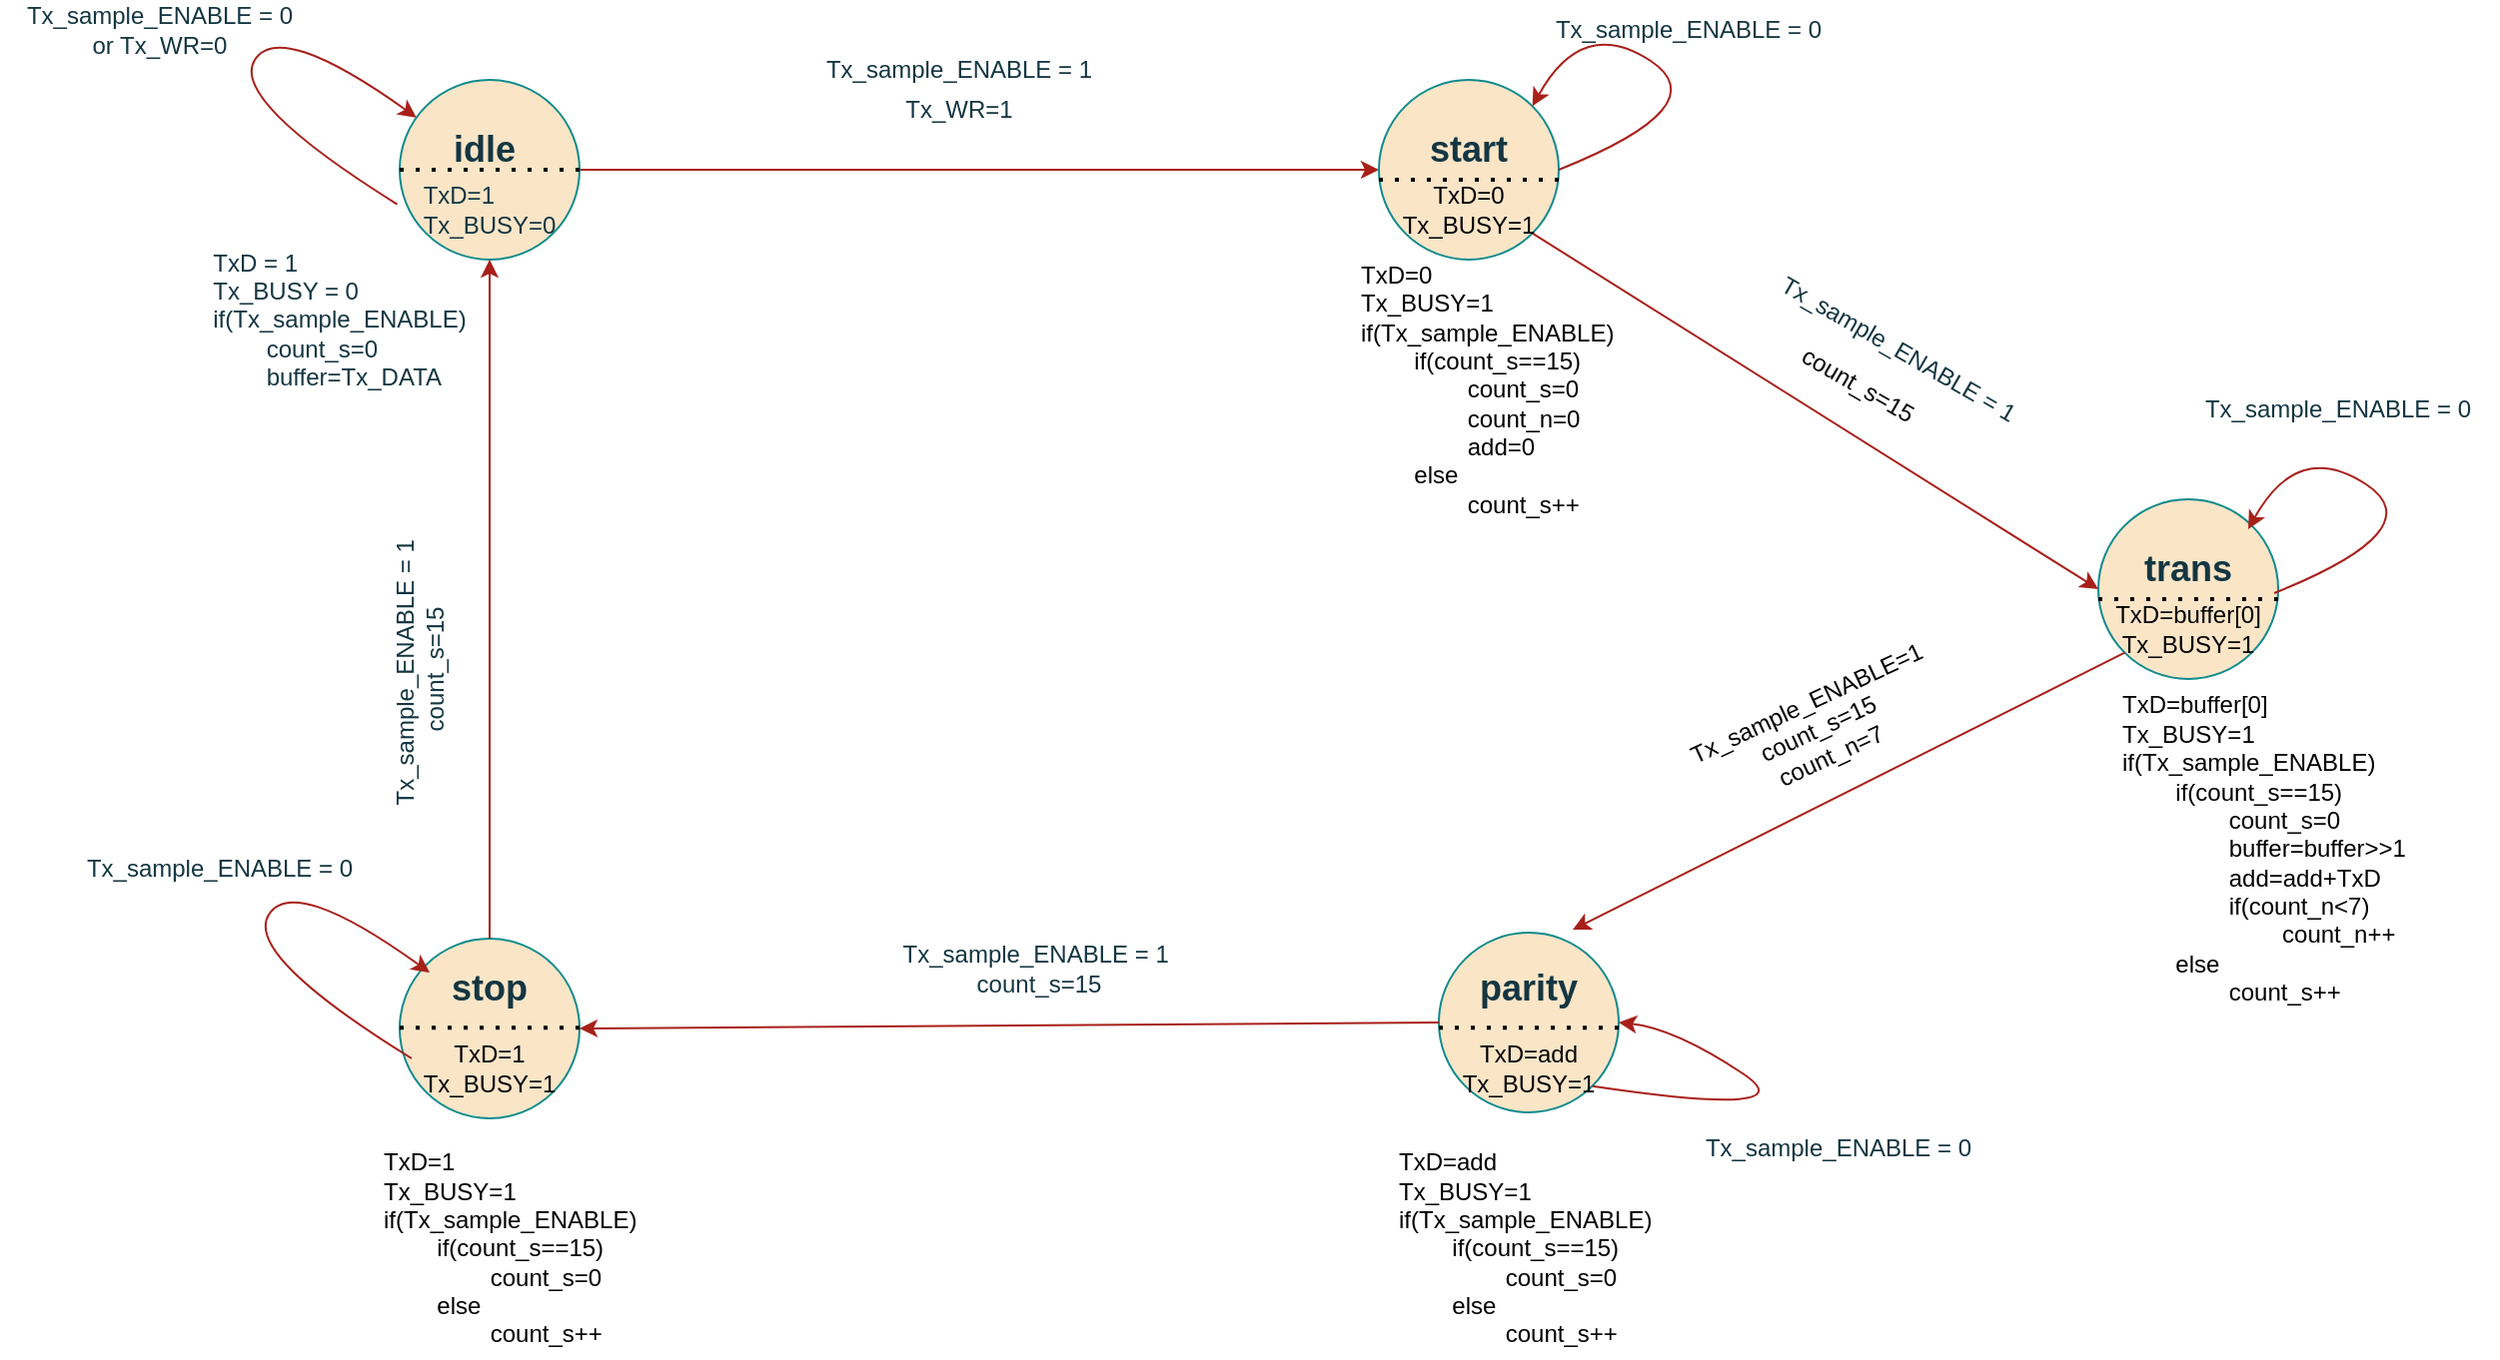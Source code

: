 <mxfile version="22.1.5" type="device" pages="2">
  <diagram name="Σελίδα-1" id="h-HmsnaqffgAVZPnupun">
    <mxGraphModel dx="2927" dy="1044" grid="1" gridSize="10" guides="1" tooltips="1" connect="1" arrows="1" fold="1" page="1" pageScale="1" pageWidth="827" pageHeight="1169" math="0" shadow="0">
      <root>
        <mxCell id="0" />
        <mxCell id="1" parent="0" />
        <mxCell id="lYYex7hbz8LUe2Wa_44F-12" style="edgeStyle=orthogonalEdgeStyle;rounded=0;orthogonalLoop=1;jettySize=auto;html=1;exitX=1;exitY=0.5;exitDx=0;exitDy=0;strokeColor=#A8201A;fontColor=#143642;fillColor=#FAE5C7;" parent="1" source="lYYex7hbz8LUe2Wa_44F-1" target="lYYex7hbz8LUe2Wa_44F-2" edge="1">
          <mxGeometry relative="1" as="geometry" />
        </mxCell>
        <mxCell id="lYYex7hbz8LUe2Wa_44F-1" value="" style="ellipse;whiteSpace=wrap;html=1;aspect=fixed;fontSize=18;fontStyle=1;labelBackgroundColor=none;fillColor=#FAE5C7;strokeColor=#0F8B8D;fontColor=#143642;" parent="1" vertex="1">
          <mxGeometry x="-200" y="90" width="90" height="90" as="geometry" />
        </mxCell>
        <mxCell id="lYYex7hbz8LUe2Wa_44F-2" value="" style="ellipse;whiteSpace=wrap;html=1;aspect=fixed;fontSize=18;fontStyle=1;labelBackgroundColor=none;fillColor=#FAE5C7;strokeColor=#0F8B8D;fontColor=#143642;" parent="1" vertex="1">
          <mxGeometry x="290" y="90" width="90" height="90" as="geometry" />
        </mxCell>
        <mxCell id="lYYex7hbz8LUe2Wa_44F-3" value="" style="ellipse;whiteSpace=wrap;html=1;aspect=fixed;fontSize=18;fontStyle=1;labelBackgroundColor=none;fillColor=#FAE5C7;strokeColor=#0F8B8D;fontColor=#143642;" parent="1" vertex="1">
          <mxGeometry x="320" y="517" width="90" height="90" as="geometry" />
        </mxCell>
        <mxCell id="lYYex7hbz8LUe2Wa_44F-4" value="" style="ellipse;whiteSpace=wrap;html=1;aspect=fixed;fontSize=18;fontStyle=1;labelBackgroundColor=none;fillColor=#FAE5C7;strokeColor=#0F8B8D;fontColor=#143642;" parent="1" vertex="1">
          <mxGeometry x="-200" y="520" width="90" height="90" as="geometry" />
        </mxCell>
        <mxCell id="lYYex7hbz8LUe2Wa_44F-5" value="" style="ellipse;whiteSpace=wrap;html=1;aspect=fixed;fontSize=18;fontStyle=1;labelBackgroundColor=none;fillColor=#FAE5C7;strokeColor=#0F8B8D;fontColor=#143642;" parent="1" vertex="1">
          <mxGeometry x="650" y="300" width="90" height="90" as="geometry" />
        </mxCell>
        <mxCell id="lYYex7hbz8LUe2Wa_44F-6" value="&lt;font style=&quot;font-size: 18px;&quot;&gt;&lt;span style=&quot;font-size: 18px;&quot;&gt;idle&lt;/span&gt;&lt;/font&gt;" style="text;html=1;strokeColor=none;fillColor=none;align=center;verticalAlign=middle;whiteSpace=wrap;rounded=0;fontSize=18;fontStyle=1;labelBackgroundColor=none;fontColor=#143642;" parent="1" vertex="1">
          <mxGeometry x="-185" y="110" width="55" height="30" as="geometry" />
        </mxCell>
        <mxCell id="lYYex7hbz8LUe2Wa_44F-8" value="start" style="text;html=1;strokeColor=none;fillColor=none;align=center;verticalAlign=middle;whiteSpace=wrap;rounded=0;fontSize=18;fontStyle=1;labelBackgroundColor=none;fontColor=#143642;" parent="1" vertex="1">
          <mxGeometry x="305" y="110" width="60" height="30" as="geometry" />
        </mxCell>
        <mxCell id="lYYex7hbz8LUe2Wa_44F-9" value="trans" style="text;html=1;strokeColor=none;fillColor=none;align=center;verticalAlign=middle;whiteSpace=wrap;rounded=0;fontSize=18;fontStyle=1;labelBackgroundColor=none;fontColor=#143642;" parent="1" vertex="1">
          <mxGeometry x="665" y="320" width="60" height="30" as="geometry" />
        </mxCell>
        <mxCell id="lYYex7hbz8LUe2Wa_44F-10" value="parity" style="text;html=1;strokeColor=none;fillColor=none;align=center;verticalAlign=middle;whiteSpace=wrap;rounded=0;fontSize=18;fontStyle=1;labelBackgroundColor=none;fontColor=#143642;" parent="1" vertex="1">
          <mxGeometry x="335" y="530" width="60" height="30" as="geometry" />
        </mxCell>
        <mxCell id="lYYex7hbz8LUe2Wa_44F-11" value="stop" style="text;html=1;strokeColor=none;fillColor=none;align=center;verticalAlign=middle;whiteSpace=wrap;rounded=0;fontSize=18;fontStyle=1;labelBackgroundColor=none;fontColor=#143642;" parent="1" vertex="1">
          <mxGeometry x="-185" y="530" width="60" height="30" as="geometry" />
        </mxCell>
        <mxCell id="lYYex7hbz8LUe2Wa_44F-13" value="&lt;div style=&quot;text-align: left;&quot;&gt;&lt;span style=&quot;background-color: initial;&quot;&gt;TxD = 1&lt;/span&gt;&lt;/div&gt;&lt;div style=&quot;text-align: left;&quot;&gt;&lt;span style=&quot;background-color: initial;&quot;&gt;Tx_BUSY = 0&lt;br&gt;if(Tx_sample_ENABLE)&lt;br&gt;&lt;span style=&quot;white-space: pre;&quot;&gt;&#x9;&lt;/span&gt;count_s=0&lt;br&gt;&lt;span style=&quot;white-space: pre;&quot;&gt;&#x9;&lt;/span&gt;buffer=Tx_DATA&lt;br&gt;&lt;/span&gt;&lt;/div&gt;" style="text;html=1;strokeColor=none;fillColor=none;align=center;verticalAlign=middle;whiteSpace=wrap;rounded=0;fontColor=#143642;" parent="1" vertex="1">
          <mxGeometry x="-300" y="130" width="140" height="160" as="geometry" />
        </mxCell>
        <mxCell id="lYYex7hbz8LUe2Wa_44F-16" value="" style="curved=1;endArrow=classic;html=1;rounded=0;strokeColor=#A8201A;fontColor=#143642;fillColor=#FAE5C7;exitX=-0.014;exitY=0.692;exitDx=0;exitDy=0;exitPerimeter=0;" parent="1" source="lYYex7hbz8LUe2Wa_44F-1" target="lYYex7hbz8LUe2Wa_44F-1" edge="1">
          <mxGeometry width="50" height="50" relative="1" as="geometry">
            <mxPoint x="-260" y="110" as="sourcePoint" />
            <mxPoint x="-210" y="60" as="targetPoint" />
            <Array as="points">
              <mxPoint x="-285" y="100" />
              <mxPoint x="-260" y="60" />
            </Array>
          </mxGeometry>
        </mxCell>
        <mxCell id="lYYex7hbz8LUe2Wa_44F-18" value="" style="curved=1;endArrow=classic;html=1;rounded=0;strokeColor=#A8201A;fontColor=#143642;fillColor=#FAE5C7;exitX=1;exitY=0.5;exitDx=0;exitDy=0;entryX=1;entryY=0;entryDx=0;entryDy=0;" parent="1" source="lYYex7hbz8LUe2Wa_44F-2" target="lYYex7hbz8LUe2Wa_44F-2" edge="1">
          <mxGeometry width="50" height="50" relative="1" as="geometry">
            <mxPoint x="451" y="150" as="sourcePoint" />
            <mxPoint x="460" y="107" as="targetPoint" />
            <Array as="points">
              <mxPoint x="460" y="103" />
              <mxPoint x="392" y="58" />
            </Array>
          </mxGeometry>
        </mxCell>
        <mxCell id="lYYex7hbz8LUe2Wa_44F-19" value="Tx_sample_ENABLE = 0&lt;br&gt;or Tx_WR=0" style="text;html=1;strokeColor=none;fillColor=none;align=center;verticalAlign=middle;whiteSpace=wrap;rounded=0;fontColor=#143642;" parent="1" vertex="1">
          <mxGeometry x="-400" y="50" width="160" height="30" as="geometry" />
        </mxCell>
        <mxCell id="lYYex7hbz8LUe2Wa_44F-20" value="Tx_sample_ENABLE = 1" style="text;html=1;strokeColor=none;fillColor=none;align=center;verticalAlign=middle;whiteSpace=wrap;rounded=0;fontColor=#143642;" parent="1" vertex="1">
          <mxGeometry x="10" y="70" width="140" height="30" as="geometry" />
        </mxCell>
        <mxCell id="lYYex7hbz8LUe2Wa_44F-21" value="Tx_sample_ENABLE = 0" style="text;html=1;strokeColor=none;fillColor=none;align=center;verticalAlign=middle;whiteSpace=wrap;rounded=0;fontColor=#143642;" parent="1" vertex="1">
          <mxGeometry x="365" y="50" width="160" height="30" as="geometry" />
        </mxCell>
        <mxCell id="lYYex7hbz8LUe2Wa_44F-22" value="" style="curved=1;endArrow=classic;html=1;rounded=0;strokeColor=#A8201A;fontColor=#143642;fillColor=#FAE5C7;exitX=-0.014;exitY=0.692;exitDx=0;exitDy=0;exitPerimeter=0;" parent="1" edge="1">
          <mxGeometry width="50" height="50" relative="1" as="geometry">
            <mxPoint x="-194" y="580" as="sourcePoint" />
            <mxPoint x="-185" y="537" as="targetPoint" />
            <Array as="points">
              <mxPoint x="-278" y="528" />
              <mxPoint x="-253" y="488" />
            </Array>
          </mxGeometry>
        </mxCell>
        <mxCell id="lYYex7hbz8LUe2Wa_44F-23" value="" style="endArrow=classic;html=1;rounded=0;strokeColor=#A8201A;fontColor=#143642;fillColor=#FAE5C7;entryX=0;entryY=0.5;entryDx=0;entryDy=0;exitX=1;exitY=1;exitDx=0;exitDy=0;" parent="1" source="lYYex7hbz8LUe2Wa_44F-2" target="lYYex7hbz8LUe2Wa_44F-5" edge="1">
          <mxGeometry width="50" height="50" relative="1" as="geometry">
            <mxPoint x="370" y="160" as="sourcePoint" />
            <mxPoint x="420" y="110" as="targetPoint" />
          </mxGeometry>
        </mxCell>
        <mxCell id="lYYex7hbz8LUe2Wa_44F-24" value="" style="endArrow=classic;html=1;rounded=0;strokeColor=#A8201A;fontColor=#143642;fillColor=#FAE5C7;entryX=1;entryY=0.5;entryDx=0;entryDy=0;exitX=0;exitY=0.5;exitDx=0;exitDy=0;" parent="1" source="lYYex7hbz8LUe2Wa_44F-3" target="lYYex7hbz8LUe2Wa_44F-4" edge="1">
          <mxGeometry width="50" height="50" relative="1" as="geometry">
            <mxPoint x="410" y="480" as="sourcePoint" />
            <mxPoint x="460" y="430" as="targetPoint" />
          </mxGeometry>
        </mxCell>
        <mxCell id="lYYex7hbz8LUe2Wa_44F-25" value="" style="endArrow=classic;html=1;rounded=0;strokeColor=#A8201A;fontColor=#143642;fillColor=#FAE5C7;entryX=0.5;entryY=1;entryDx=0;entryDy=0;exitX=0.5;exitY=0;exitDx=0;exitDy=0;" parent="1" source="lYYex7hbz8LUe2Wa_44F-4" target="lYYex7hbz8LUe2Wa_44F-1" edge="1">
          <mxGeometry width="50" height="50" relative="1" as="geometry">
            <mxPoint x="10" y="440" as="sourcePoint" />
            <mxPoint x="60" y="390" as="targetPoint" />
          </mxGeometry>
        </mxCell>
        <mxCell id="lYYex7hbz8LUe2Wa_44F-26" value="" style="endArrow=classic;html=1;rounded=0;strokeColor=#A8201A;fontColor=#143642;fillColor=#FAE5C7;exitX=0;exitY=1;exitDx=0;exitDy=0;entryX=0.744;entryY=-0.016;entryDx=0;entryDy=0;entryPerimeter=0;" parent="1" source="lYYex7hbz8LUe2Wa_44F-5" target="lYYex7hbz8LUe2Wa_44F-3" edge="1">
          <mxGeometry width="50" height="50" relative="1" as="geometry">
            <mxPoint x="140" y="330" as="sourcePoint" />
            <mxPoint x="190" y="280" as="targetPoint" />
          </mxGeometry>
        </mxCell>
        <mxCell id="lYYex7hbz8LUe2Wa_44F-27" value="" style="curved=1;endArrow=classic;html=1;rounded=0;strokeColor=#A8201A;fontColor=#143642;fillColor=#FAE5C7;exitX=1;exitY=0.5;exitDx=0;exitDy=0;entryX=1;entryY=0;entryDx=0;entryDy=0;" parent="1" edge="1">
          <mxGeometry width="50" height="50" relative="1" as="geometry">
            <mxPoint x="738" y="347" as="sourcePoint" />
            <mxPoint x="725" y="315" as="targetPoint" />
            <Array as="points">
              <mxPoint x="818" y="315" />
              <mxPoint x="750" y="270" />
            </Array>
          </mxGeometry>
        </mxCell>
        <mxCell id="lYYex7hbz8LUe2Wa_44F-29" value="" style="curved=1;endArrow=classic;html=1;rounded=0;strokeColor=#A8201A;fontColor=#143642;fillColor=#FAE5C7;entryX=1;entryY=0.5;entryDx=0;entryDy=0;exitX=1;exitY=1;exitDx=0;exitDy=0;" parent="1" source="lYYex7hbz8LUe2Wa_44F-3" target="lYYex7hbz8LUe2Wa_44F-3" edge="1">
          <mxGeometry width="50" height="50" relative="1" as="geometry">
            <mxPoint x="381" y="607" as="sourcePoint" />
            <mxPoint x="413" y="610" as="targetPoint" />
            <Array as="points">
              <mxPoint x="506" y="610" />
              <mxPoint x="438" y="565" />
            </Array>
          </mxGeometry>
        </mxCell>
        <mxCell id="6h3ERmNyXWel-O007czH-3" value="TxD=0&lt;br&gt;Tx_BUSY=1&lt;br&gt;if(Tx_sample_ENABLE)&lt;br&gt;&lt;span style=&quot;white-space: pre;&quot;&gt;&#x9;&lt;/span&gt;if(count_s==15)&lt;br&gt;&lt;span style=&quot;white-space: pre;&quot;&gt;&#x9;&lt;span style=&quot;white-space: pre;&quot;&gt;&#x9;&lt;/span&gt;&lt;/span&gt;count_s=0&lt;br&gt;&lt;span style=&quot;white-space: pre;&quot;&gt;&#x9;&lt;span style=&quot;white-space: pre;&quot;&gt;&#x9;&lt;/span&gt;&lt;/span&gt;count_n=0&lt;br&gt;&lt;span style=&quot;white-space: pre;&quot;&gt;&#x9;&lt;span style=&quot;white-space: pre;&quot;&gt;&#x9;&lt;/span&gt;&lt;/span&gt;add=0&lt;br&gt;&lt;span style=&quot;white-space: pre;&quot;&gt;&#x9;&lt;/span&gt;else&lt;br&gt;&lt;span style=&quot;white-space: pre;&quot;&gt;&#x9;&lt;span style=&quot;white-space: pre;&quot;&gt;&#x9;&lt;/span&gt;&lt;/span&gt;count_s++" style="text;html=1;strokeColor=none;fillColor=none;align=left;verticalAlign=middle;whiteSpace=wrap;rounded=0;" parent="1" vertex="1">
          <mxGeometry x="279" y="190" width="135" height="110" as="geometry" />
        </mxCell>
        <mxCell id="6h3ERmNyXWel-O007czH-4" value="Tx_sample_ENABLE = 0" style="text;html=1;strokeColor=none;fillColor=none;align=center;verticalAlign=middle;whiteSpace=wrap;rounded=0;fontColor=#143642;" parent="1" vertex="1">
          <mxGeometry x="690" y="240" width="160" height="30" as="geometry" />
        </mxCell>
        <mxCell id="6h3ERmNyXWel-O007czH-5" value="TxD=buffer[0]&lt;br&gt;Tx_BUSY=1&lt;br&gt;if(Tx_sample_ENABLE)&lt;br&gt;&lt;span style=&quot;white-space: pre;&quot;&gt;&#x9;&lt;/span&gt;if(count_s==15)&lt;br&gt;&lt;span style=&quot;white-space: pre;&quot;&gt;&#x9;&lt;span style=&quot;white-space: pre;&quot;&gt;&#x9;&lt;/span&gt;&lt;/span&gt;count_s=0&lt;br&gt;&lt;span style=&quot;white-space: pre;&quot;&gt;&#x9;&lt;span style=&quot;white-space: pre;&quot;&gt;&#x9;&lt;/span&gt;&lt;/span&gt;buffer=buffer&amp;gt;&amp;gt;1&lt;br&gt;&lt;span style=&quot;white-space: pre;&quot;&gt;&#x9;&lt;span style=&quot;white-space: pre;&quot;&gt;&#x9;&lt;/span&gt;&lt;/span&gt;add=add+TxD&lt;br&gt;&lt;span style=&quot;white-space: pre;&quot;&gt;&#x9;&lt;span style=&quot;white-space: pre;&quot;&gt;&#x9;&lt;/span&gt;&lt;/span&gt;if(count_n&amp;lt;7)&lt;br&gt;&lt;span style=&quot;white-space: pre;&quot;&gt;&#x9;&lt;span style=&quot;white-space: pre;&quot;&gt;&#x9;&lt;/span&gt;&lt;/span&gt;&lt;span style=&quot;white-space: pre;&quot;&gt;&#x9;&lt;/span&gt;count_n++&lt;br&gt;&lt;span style=&quot;white-space: pre;&quot;&gt;&#x9;&lt;/span&gt;else&lt;br&gt;&lt;span style=&quot;white-space: pre;&quot;&gt;&lt;span style=&quot;white-space: pre;&quot;&gt;&#x9;&lt;/span&gt;&#x9;&lt;/span&gt;count_s++" style="text;html=1;strokeColor=none;fillColor=none;align=left;verticalAlign=middle;whiteSpace=wrap;rounded=0;" parent="1" vertex="1">
          <mxGeometry x="660" y="420" width="135" height="110" as="geometry" />
        </mxCell>
        <mxCell id="6h3ERmNyXWel-O007czH-6" value="count_s=15" style="text;html=1;strokeColor=none;fillColor=none;align=center;verticalAlign=middle;whiteSpace=wrap;rounded=0;rotation=30;" parent="1" vertex="1">
          <mxGeometry x="490" y="230" width="80" height="25" as="geometry" />
        </mxCell>
        <mxCell id="6h3ERmNyXWel-O007czH-7" value="Tx_sample_ENABLE=1&lt;br&gt;count_s=15&lt;br&gt;count_n=7" style="text;html=1;strokeColor=none;fillColor=none;align=center;verticalAlign=middle;whiteSpace=wrap;rounded=0;rotation=-25;" parent="1" vertex="1">
          <mxGeometry x="470" y="390" width="80" height="50" as="geometry" />
        </mxCell>
        <mxCell id="6h3ERmNyXWel-O007czH-8" value="Tx_sample_ENABLE = 0" style="text;html=1;strokeColor=none;fillColor=none;align=center;verticalAlign=middle;whiteSpace=wrap;rounded=0;fontColor=#143642;" parent="1" vertex="1">
          <mxGeometry x="440" y="610" width="160" height="30" as="geometry" />
        </mxCell>
        <mxCell id="6h3ERmNyXWel-O007czH-9" value="TxD=add&lt;br&gt;Tx_BUSY=1&lt;br&gt;if(Tx_sample_ENABLE)&lt;br&gt;&lt;span style=&quot;white-space: pre;&quot;&gt;&#x9;&lt;/span&gt;if(count_s==15)&lt;br&gt;&lt;span style=&quot;white-space: pre;&quot;&gt;&#x9;&lt;span style=&quot;white-space: pre;&quot;&gt;&#x9;&lt;/span&gt;&lt;/span&gt;count_s=0&lt;br&gt;&lt;span style=&quot;white-space: pre;&quot;&gt;&#x9;&lt;/span&gt;else&lt;br&gt;&lt;span style=&quot;white-space: pre;&quot;&gt;&lt;span style=&quot;white-space: pre;&quot;&gt;&#x9;&lt;/span&gt;&#x9;&lt;/span&gt;count_s++" style="text;html=1;strokeColor=none;fillColor=none;align=left;verticalAlign=middle;whiteSpace=wrap;rounded=0;" parent="1" vertex="1">
          <mxGeometry x="297.5" y="620" width="135" height="110" as="geometry" />
        </mxCell>
        <mxCell id="6h3ERmNyXWel-O007czH-11" value="Tx_sample_ENABLE = 1&amp;nbsp; count_s=15" style="text;html=1;strokeColor=none;fillColor=none;align=center;verticalAlign=middle;whiteSpace=wrap;rounded=0;fontColor=#143642;" parent="1" vertex="1">
          <mxGeometry x="50" y="520" width="140" height="30" as="geometry" />
        </mxCell>
        <mxCell id="6h3ERmNyXWel-O007czH-12" value="Tx_sample_ENABLE = 1" style="text;html=1;strokeColor=none;fillColor=none;align=center;verticalAlign=middle;whiteSpace=wrap;rounded=0;fontColor=#143642;rotation=30;" parent="1" vertex="1">
          <mxGeometry x="480" y="210" width="140" height="30" as="geometry" />
        </mxCell>
        <mxCell id="6h3ERmNyXWel-O007czH-15" value="TxD=1&lt;br&gt;Tx_BUSY=1&lt;br&gt;if(Tx_sample_ENABLE)&lt;br&gt;&lt;span style=&quot;white-space: pre;&quot;&gt;&#x9;&lt;/span&gt;if(count_s==15)&lt;br&gt;&lt;span style=&quot;white-space: pre;&quot;&gt;&#x9;&lt;span style=&quot;white-space: pre;&quot;&gt;&#x9;&lt;/span&gt;&lt;/span&gt;count_s=0&lt;br&gt;&lt;span style=&quot;white-space: pre;&quot;&gt;&#x9;&lt;/span&gt;else&lt;br&gt;&lt;span style=&quot;white-space: pre;&quot;&gt;&lt;span style=&quot;white-space: pre;&quot;&gt;&#x9;&lt;/span&gt;&#x9;&lt;/span&gt;count_s++" style="text;html=1;strokeColor=none;fillColor=none;align=left;verticalAlign=middle;whiteSpace=wrap;rounded=0;" parent="1" vertex="1">
          <mxGeometry x="-210" y="620" width="135" height="110" as="geometry" />
        </mxCell>
        <mxCell id="6h3ERmNyXWel-O007czH-16" value="Tx_sample_ENABLE = 1&amp;nbsp; count_s=15" style="text;html=1;strokeColor=none;fillColor=none;align=center;verticalAlign=middle;whiteSpace=wrap;rounded=0;fontColor=#143642;rotation=-90;" parent="1" vertex="1">
          <mxGeometry x="-260" y="370" width="140" height="30" as="geometry" />
        </mxCell>
        <mxCell id="6h3ERmNyXWel-O007czH-17" value="Tx_sample_ENABLE = 0" style="text;html=1;strokeColor=none;fillColor=none;align=center;verticalAlign=middle;whiteSpace=wrap;rounded=0;fontColor=#143642;" parent="1" vertex="1">
          <mxGeometry x="-370" y="470" width="160" height="30" as="geometry" />
        </mxCell>
        <mxCell id="14mdLVnxAv6niOtx6XXr-1" value="Tx_WR=1" style="text;html=1;strokeColor=none;fillColor=none;align=center;verticalAlign=middle;whiteSpace=wrap;rounded=0;fontColor=#143642;" parent="1" vertex="1">
          <mxGeometry x="10" y="90" width="140" height="30" as="geometry" />
        </mxCell>
        <mxCell id="14mdLVnxAv6niOtx6XXr-2" value="&lt;div style=&quot;border-color: var(--border-color); color: rgb(20, 54, 66); text-align: left;&quot;&gt;TxD=1&lt;/div&gt;&lt;div style=&quot;border-color: var(--border-color); color: rgb(20, 54, 66); text-align: left;&quot;&gt;&lt;span style=&quot;border-color: var(--border-color); background-color: initial;&quot;&gt;Tx_BUSY=0&lt;/span&gt;&lt;/div&gt;" style="text;html=1;strokeColor=none;fillColor=none;align=center;verticalAlign=middle;whiteSpace=wrap;rounded=0;" parent="1" vertex="1">
          <mxGeometry x="-193.75" y="140" width="77.5" height="30" as="geometry" />
        </mxCell>
        <mxCell id="14mdLVnxAv6niOtx6XXr-3" value="" style="endArrow=none;dashed=1;html=1;dashPattern=1 3;strokeWidth=2;rounded=0;exitX=1;exitY=0.5;exitDx=0;exitDy=0;" parent="1" source="lYYex7hbz8LUe2Wa_44F-1" edge="1">
          <mxGeometry width="50" height="50" relative="1" as="geometry">
            <mxPoint x="-350" y="180" as="sourcePoint" />
            <mxPoint x="-200" y="135" as="targetPoint" />
          </mxGeometry>
        </mxCell>
        <mxCell id="14mdLVnxAv6niOtx6XXr-4" value="" style="endArrow=none;dashed=1;html=1;dashPattern=1 3;strokeWidth=2;rounded=0;exitX=1;exitY=0.5;exitDx=0;exitDy=0;" parent="1" edge="1">
          <mxGeometry width="50" height="50" relative="1" as="geometry">
            <mxPoint x="380" y="140" as="sourcePoint" />
            <mxPoint x="290" y="140" as="targetPoint" />
          </mxGeometry>
        </mxCell>
        <mxCell id="14mdLVnxAv6niOtx6XXr-5" value="TxD=0&lt;br style=&quot;border-color: var(--border-color); text-align: left;&quot;&gt;&lt;span style=&quot;text-align: left;&quot;&gt;Tx_BUSY=1&lt;/span&gt;" style="text;html=1;strokeColor=none;fillColor=none;align=center;verticalAlign=middle;whiteSpace=wrap;rounded=0;" parent="1" vertex="1">
          <mxGeometry x="305" y="140" width="60" height="30" as="geometry" />
        </mxCell>
        <mxCell id="14mdLVnxAv6niOtx6XXr-6" value="" style="endArrow=none;dashed=1;html=1;dashPattern=1 3;strokeWidth=2;rounded=0;exitX=1;exitY=0.5;exitDx=0;exitDy=0;" parent="1" edge="1">
          <mxGeometry width="50" height="50" relative="1" as="geometry">
            <mxPoint x="740" y="350" as="sourcePoint" />
            <mxPoint x="650" y="350" as="targetPoint" />
          </mxGeometry>
        </mxCell>
        <mxCell id="14mdLVnxAv6niOtx6XXr-7" value="TxD=buffer[0]&lt;br style=&quot;border-color: var(--border-color); text-align: left;&quot;&gt;&lt;span style=&quot;text-align: left;&quot;&gt;Tx_BUSY=1&lt;/span&gt;" style="text;html=1;strokeColor=none;fillColor=none;align=center;verticalAlign=middle;whiteSpace=wrap;rounded=0;" parent="1" vertex="1">
          <mxGeometry x="665" y="350" width="60" height="30" as="geometry" />
        </mxCell>
        <mxCell id="14mdLVnxAv6niOtx6XXr-8" value="" style="endArrow=none;dashed=1;html=1;dashPattern=1 3;strokeWidth=2;rounded=0;exitX=1;exitY=0.5;exitDx=0;exitDy=0;" parent="1" edge="1">
          <mxGeometry width="50" height="50" relative="1" as="geometry">
            <mxPoint x="410" y="564.68" as="sourcePoint" />
            <mxPoint x="320" y="564.68" as="targetPoint" />
          </mxGeometry>
        </mxCell>
        <mxCell id="14mdLVnxAv6niOtx6XXr-10" value="TxD=add&lt;br style=&quot;border-color: var(--border-color); text-align: left;&quot;&gt;&lt;span style=&quot;text-align: left;&quot;&gt;Tx_BUSY=1&lt;/span&gt;" style="text;html=1;strokeColor=none;fillColor=none;align=center;verticalAlign=middle;whiteSpace=wrap;rounded=0;" parent="1" vertex="1">
          <mxGeometry x="335" y="570" width="60" height="30" as="geometry" />
        </mxCell>
        <mxCell id="14mdLVnxAv6niOtx6XXr-11" value="" style="endArrow=none;dashed=1;html=1;dashPattern=1 3;strokeWidth=2;rounded=0;exitX=1;exitY=0.5;exitDx=0;exitDy=0;" parent="1" edge="1">
          <mxGeometry width="50" height="50" relative="1" as="geometry">
            <mxPoint x="-110" y="564.68" as="sourcePoint" />
            <mxPoint x="-200" y="564.68" as="targetPoint" />
          </mxGeometry>
        </mxCell>
        <mxCell id="14mdLVnxAv6niOtx6XXr-12" value="TxD=1&lt;br&gt;&lt;span style=&quot;text-align: left;&quot;&gt;Tx_BUSY=1&lt;/span&gt;" style="text;html=1;strokeColor=none;fillColor=none;align=center;verticalAlign=middle;whiteSpace=wrap;rounded=0;" parent="1" vertex="1">
          <mxGeometry x="-185" y="570" width="60" height="30" as="geometry" />
        </mxCell>
      </root>
    </mxGraphModel>
  </diagram>
  <diagram id="tqyZN4op28arn6JtjVcO" name="Σελίδα-2">
    <mxGraphModel dx="1295" dy="2037" grid="1" gridSize="10" guides="1" tooltips="1" connect="1" arrows="1" fold="1" page="1" pageScale="1" pageWidth="827" pageHeight="1169" math="0" shadow="0">
      <root>
        <mxCell id="0" />
        <mxCell id="1" parent="0" />
        <mxCell id="Sn9zuWTd7a2QQ4WWs4TZ-1" style="edgeStyle=orthogonalEdgeStyle;rounded=0;orthogonalLoop=1;jettySize=auto;html=1;exitX=1;exitY=0.5;exitDx=0;exitDy=0;strokeColor=#A8201A;fontColor=#143642;fillColor=#FAE5C7;" parent="1" source="Sn9zuWTd7a2QQ4WWs4TZ-2" target="Sn9zuWTd7a2QQ4WWs4TZ-3" edge="1">
          <mxGeometry relative="1" as="geometry" />
        </mxCell>
        <mxCell id="Sn9zuWTd7a2QQ4WWs4TZ-2" value="" style="ellipse;whiteSpace=wrap;html=1;aspect=fixed;fontSize=18;fontStyle=1;labelBackgroundColor=none;fillColor=#FAE5C7;strokeColor=#0F8B8D;fontColor=#143642;" parent="1" vertex="1">
          <mxGeometry x="-200" y="90" width="90" height="90" as="geometry" />
        </mxCell>
        <mxCell id="Sn9zuWTd7a2QQ4WWs4TZ-3" value="" style="ellipse;whiteSpace=wrap;html=1;aspect=fixed;fontSize=18;fontStyle=1;labelBackgroundColor=none;fillColor=#FAE5C7;strokeColor=#0F8B8D;fontColor=#143642;" parent="1" vertex="1">
          <mxGeometry x="290" y="90" width="90" height="90" as="geometry" />
        </mxCell>
        <mxCell id="Sn9zuWTd7a2QQ4WWs4TZ-4" value="" style="ellipse;whiteSpace=wrap;html=1;aspect=fixed;fontSize=18;fontStyle=1;labelBackgroundColor=none;fillColor=#FAE5C7;strokeColor=#0F8B8D;fontColor=#143642;" parent="1" vertex="1">
          <mxGeometry x="320" y="517" width="90" height="90" as="geometry" />
        </mxCell>
        <mxCell id="Sn9zuWTd7a2QQ4WWs4TZ-5" value="" style="ellipse;whiteSpace=wrap;html=1;aspect=fixed;fontSize=18;fontStyle=1;labelBackgroundColor=none;fillColor=#FAE5C7;strokeColor=#0F8B8D;fontColor=#143642;" parent="1" vertex="1">
          <mxGeometry x="-200" y="520" width="90" height="90" as="geometry" />
        </mxCell>
        <mxCell id="Sn9zuWTd7a2QQ4WWs4TZ-6" value="" style="ellipse;whiteSpace=wrap;html=1;aspect=fixed;fontSize=18;fontStyle=1;labelBackgroundColor=none;fillColor=#FAE5C7;strokeColor=#0F8B8D;fontColor=#143642;" parent="1" vertex="1">
          <mxGeometry x="650" y="300" width="90" height="90" as="geometry" />
        </mxCell>
        <mxCell id="Sn9zuWTd7a2QQ4WWs4TZ-7" value="&lt;font style=&quot;font-size: 18px;&quot;&gt;&lt;span style=&quot;font-size: 18px;&quot;&gt;idle&lt;/span&gt;&lt;/font&gt;" style="text;html=1;strokeColor=none;fillColor=none;align=center;verticalAlign=middle;whiteSpace=wrap;rounded=0;fontSize=18;fontStyle=1;labelBackgroundColor=none;fontColor=#143642;" parent="1" vertex="1">
          <mxGeometry x="-185" y="120" width="60" height="30" as="geometry" />
        </mxCell>
        <mxCell id="Sn9zuWTd7a2QQ4WWs4TZ-8" value="start" style="text;html=1;strokeColor=none;fillColor=none;align=center;verticalAlign=middle;whiteSpace=wrap;rounded=0;fontSize=18;fontStyle=1;labelBackgroundColor=none;fontColor=#143642;" parent="1" vertex="1">
          <mxGeometry x="305" y="120" width="60" height="30" as="geometry" />
        </mxCell>
        <mxCell id="Sn9zuWTd7a2QQ4WWs4TZ-9" value="trans" style="text;html=1;strokeColor=none;fillColor=none;align=center;verticalAlign=middle;whiteSpace=wrap;rounded=0;fontSize=18;fontStyle=1;labelBackgroundColor=none;fontColor=#143642;" parent="1" vertex="1">
          <mxGeometry x="665" y="330" width="60" height="30" as="geometry" />
        </mxCell>
        <mxCell id="Sn9zuWTd7a2QQ4WWs4TZ-10" value="parity" style="text;html=1;strokeColor=none;fillColor=none;align=center;verticalAlign=middle;whiteSpace=wrap;rounded=0;fontSize=18;fontStyle=1;labelBackgroundColor=none;fontColor=#143642;" parent="1" vertex="1">
          <mxGeometry x="335" y="547" width="60" height="30" as="geometry" />
        </mxCell>
        <mxCell id="Sn9zuWTd7a2QQ4WWs4TZ-11" value="stop" style="text;html=1;strokeColor=none;fillColor=none;align=center;verticalAlign=middle;whiteSpace=wrap;rounded=0;fontSize=18;fontStyle=1;labelBackgroundColor=none;fontColor=#143642;" parent="1" vertex="1">
          <mxGeometry x="-185" y="550" width="60" height="30" as="geometry" />
        </mxCell>
        <mxCell id="Sn9zuWTd7a2QQ4WWs4TZ-12" value="if(~RxD)&lt;br&gt;&lt;span style=&quot;white-space: pre;&quot;&gt;&#x9;&lt;/span&gt;count_s=0" style="text;html=1;strokeColor=none;fillColor=none;align=center;verticalAlign=middle;whiteSpace=wrap;rounded=0;fontColor=#143642;" parent="1" vertex="1">
          <mxGeometry x="-300" y="100" width="140" height="160" as="geometry" />
        </mxCell>
        <mxCell id="Sn9zuWTd7a2QQ4WWs4TZ-13" value="" style="curved=1;endArrow=classic;html=1;rounded=0;strokeColor=#A8201A;fontColor=#143642;fillColor=#FAE5C7;exitX=-0.014;exitY=0.692;exitDx=0;exitDy=0;exitPerimeter=0;" parent="1" source="Sn9zuWTd7a2QQ4WWs4TZ-2" target="Sn9zuWTd7a2QQ4WWs4TZ-2" edge="1">
          <mxGeometry width="50" height="50" relative="1" as="geometry">
            <mxPoint x="-260" y="110" as="sourcePoint" />
            <mxPoint x="-210" y="60" as="targetPoint" />
            <Array as="points">
              <mxPoint x="-285" y="100" />
              <mxPoint x="-260" y="60" />
            </Array>
          </mxGeometry>
        </mxCell>
        <mxCell id="Sn9zuWTd7a2QQ4WWs4TZ-14" value="" style="curved=1;endArrow=classic;html=1;rounded=0;strokeColor=#A8201A;fontColor=#143642;fillColor=#FAE5C7;exitX=1;exitY=0.5;exitDx=0;exitDy=0;entryX=1;entryY=0;entryDx=0;entryDy=0;" parent="1" source="Sn9zuWTd7a2QQ4WWs4TZ-3" target="Sn9zuWTd7a2QQ4WWs4TZ-3" edge="1">
          <mxGeometry width="50" height="50" relative="1" as="geometry">
            <mxPoint x="451" y="150" as="sourcePoint" />
            <mxPoint x="460" y="107" as="targetPoint" />
            <Array as="points">
              <mxPoint x="460" y="103" />
              <mxPoint x="392" y="58" />
            </Array>
          </mxGeometry>
        </mxCell>
        <mxCell id="Sn9zuWTd7a2QQ4WWs4TZ-15" value="RxD=1/Rx_PERROR=0,Rx_FERROR=0" style="text;html=1;strokeColor=none;fillColor=none;align=center;verticalAlign=middle;whiteSpace=wrap;rounded=0;fontColor=#143642;" parent="1" vertex="1">
          <mxGeometry x="-360" y="50" width="220" height="30" as="geometry" />
        </mxCell>
        <mxCell id="Sn9zuWTd7a2QQ4WWs4TZ-16" value="RxD=0/Rx_PERROR=0,Rx_FERROR=0" style="text;html=1;strokeColor=none;fillColor=none;align=center;verticalAlign=middle;whiteSpace=wrap;rounded=0;fontColor=#143642;" parent="1" vertex="1">
          <mxGeometry x="10" y="100" width="140" height="30" as="geometry" />
        </mxCell>
        <mxCell id="Sn9zuWTd7a2QQ4WWs4TZ-17" value="Rx_sample_ENABLE = 0/Rx_PERROR=0,Rx_FERROR=0" style="text;html=1;strokeColor=none;fillColor=none;align=center;verticalAlign=middle;whiteSpace=wrap;rounded=0;fontColor=#143642;" parent="1" vertex="1">
          <mxGeometry x="130" y="40" width="365" height="30" as="geometry" />
        </mxCell>
        <mxCell id="Sn9zuWTd7a2QQ4WWs4TZ-18" value="" style="curved=1;endArrow=classic;html=1;rounded=0;strokeColor=#A8201A;fontColor=#143642;fillColor=#FAE5C7;exitX=-0.014;exitY=0.692;exitDx=0;exitDy=0;exitPerimeter=0;" parent="1" edge="1">
          <mxGeometry width="50" height="50" relative="1" as="geometry">
            <mxPoint x="-194" y="580" as="sourcePoint" />
            <mxPoint x="-185" y="537" as="targetPoint" />
            <Array as="points">
              <mxPoint x="-278" y="528" />
              <mxPoint x="-253" y="488" />
            </Array>
          </mxGeometry>
        </mxCell>
        <mxCell id="Sn9zuWTd7a2QQ4WWs4TZ-19" value="" style="endArrow=classic;html=1;rounded=0;strokeColor=#A8201A;fontColor=#143642;fillColor=#FAE5C7;entryX=0;entryY=0.5;entryDx=0;entryDy=0;exitX=1;exitY=1;exitDx=0;exitDy=0;" parent="1" source="Sn9zuWTd7a2QQ4WWs4TZ-3" target="Sn9zuWTd7a2QQ4WWs4TZ-6" edge="1">
          <mxGeometry width="50" height="50" relative="1" as="geometry">
            <mxPoint x="370" y="160" as="sourcePoint" />
            <mxPoint x="420" y="110" as="targetPoint" />
          </mxGeometry>
        </mxCell>
        <mxCell id="Sn9zuWTd7a2QQ4WWs4TZ-20" value="" style="endArrow=classic;html=1;rounded=0;strokeColor=#A8201A;fontColor=#143642;fillColor=#FAE5C7;entryX=1;entryY=0.5;entryDx=0;entryDy=0;exitX=0;exitY=0.5;exitDx=0;exitDy=0;" parent="1" source="Sn9zuWTd7a2QQ4WWs4TZ-4" target="Sn9zuWTd7a2QQ4WWs4TZ-5" edge="1">
          <mxGeometry width="50" height="50" relative="1" as="geometry">
            <mxPoint x="410" y="480" as="sourcePoint" />
            <mxPoint x="460" y="430" as="targetPoint" />
          </mxGeometry>
        </mxCell>
        <mxCell id="Sn9zuWTd7a2QQ4WWs4TZ-21" value="" style="endArrow=classic;html=1;rounded=0;strokeColor=#A8201A;fontColor=#143642;fillColor=#FAE5C7;entryX=0.5;entryY=1;entryDx=0;entryDy=0;exitX=0.5;exitY=0;exitDx=0;exitDy=0;" parent="1" source="Sn9zuWTd7a2QQ4WWs4TZ-5" target="Sn9zuWTd7a2QQ4WWs4TZ-2" edge="1">
          <mxGeometry width="50" height="50" relative="1" as="geometry">
            <mxPoint x="10" y="440" as="sourcePoint" />
            <mxPoint x="60" y="390" as="targetPoint" />
          </mxGeometry>
        </mxCell>
        <mxCell id="Sn9zuWTd7a2QQ4WWs4TZ-22" value="" style="endArrow=classic;html=1;rounded=0;strokeColor=#A8201A;fontColor=#143642;fillColor=#FAE5C7;exitX=0;exitY=1;exitDx=0;exitDy=0;entryX=0.744;entryY=-0.016;entryDx=0;entryDy=0;entryPerimeter=0;" parent="1" source="Sn9zuWTd7a2QQ4WWs4TZ-6" target="Sn9zuWTd7a2QQ4WWs4TZ-4" edge="1">
          <mxGeometry width="50" height="50" relative="1" as="geometry">
            <mxPoint x="140" y="330" as="sourcePoint" />
            <mxPoint x="190" y="280" as="targetPoint" />
          </mxGeometry>
        </mxCell>
        <mxCell id="Sn9zuWTd7a2QQ4WWs4TZ-23" value="" style="curved=1;endArrow=classic;html=1;rounded=0;strokeColor=#A8201A;fontColor=#143642;fillColor=#FAE5C7;exitX=1;exitY=0.5;exitDx=0;exitDy=0;entryX=1;entryY=0;entryDx=0;entryDy=0;" parent="1" edge="1">
          <mxGeometry width="50" height="50" relative="1" as="geometry">
            <mxPoint x="738" y="347" as="sourcePoint" />
            <mxPoint x="725" y="315" as="targetPoint" />
            <Array as="points">
              <mxPoint x="818" y="315" />
              <mxPoint x="750" y="270" />
            </Array>
          </mxGeometry>
        </mxCell>
        <mxCell id="Sn9zuWTd7a2QQ4WWs4TZ-24" value="" style="curved=1;endArrow=classic;html=1;rounded=0;strokeColor=#A8201A;fontColor=#143642;fillColor=#FAE5C7;entryX=1;entryY=0.5;entryDx=0;entryDy=0;exitX=1;exitY=1;exitDx=0;exitDy=0;" parent="1" source="Sn9zuWTd7a2QQ4WWs4TZ-4" target="Sn9zuWTd7a2QQ4WWs4TZ-4" edge="1">
          <mxGeometry width="50" height="50" relative="1" as="geometry">
            <mxPoint x="381" y="607" as="sourcePoint" />
            <mxPoint x="413" y="610" as="targetPoint" />
            <Array as="points">
              <mxPoint x="506" y="610" />
              <mxPoint x="438" y="565" />
            </Array>
          </mxGeometry>
        </mxCell>
        <mxCell id="Sn9zuWTd7a2QQ4WWs4TZ-25" value="if(Rx_sample_ENABLE)&lt;br&gt;&lt;span style=&quot;white-space: pre;&quot;&gt;&#x9;&lt;/span&gt;if(count_s==7)&lt;br&gt;&lt;span style=&quot;white-space: pre;&quot;&gt;&#x9;&lt;span style=&quot;white-space: pre;&quot;&gt;&#x9;&lt;/span&gt;&lt;/span&gt;count_s=0&lt;br&gt;&lt;span style=&quot;white-space: pre;&quot;&gt;&#x9;&lt;span style=&quot;white-space: pre;&quot;&gt;&#x9;&lt;/span&gt;&lt;/span&gt;count_n=0&lt;br&gt;&lt;span style=&quot;white-space: pre;&quot;&gt;&#x9;&lt;span style=&quot;white-space: pre;&quot;&gt;&#x9;&lt;/span&gt;&lt;/span&gt;add=RxD&lt;br&gt;&lt;span style=&quot;white-space: pre;&quot;&gt;&#x9;&lt;/span&gt;&lt;span style=&quot;white-space: pre;&quot;&gt;&#x9;&lt;/span&gt;if(~RxD)&lt;br&gt;&lt;span style=&quot;white-space: pre;&quot;&gt;&#x9;&lt;/span&gt;&lt;span style=&quot;white-space: pre;&quot;&gt;&#x9;&lt;/span&gt;&lt;span style=&quot;white-space: pre;&quot;&gt;&#x9;&lt;/span&gt;Rx_PERROR=0&lt;br&gt;&lt;span style=&quot;white-space: pre;&quot;&gt;&#x9;&lt;/span&gt;&lt;span style=&quot;white-space: pre;&quot;&gt;&#x9;&lt;/span&gt;else&lt;br&gt;&lt;span style=&quot;white-space: pre;&quot;&gt;&#x9;&lt;/span&gt;&lt;span style=&quot;white-space: pre;&quot;&gt;&#x9;&lt;/span&gt;&lt;span style=&quot;white-space: pre;&quot;&gt;&#x9;&lt;/span&gt;Rx_PERROR=1&lt;br&gt;&lt;span style=&quot;white-space: pre;&quot;&gt;&#x9;&lt;/span&gt;else&lt;br&gt;&lt;span style=&quot;white-space: pre;&quot;&gt;&#x9;&lt;span style=&quot;white-space: pre;&quot;&gt;&#x9;&lt;/span&gt;&lt;/span&gt;count_s++" style="text;html=1;strokeColor=none;fillColor=none;align=left;verticalAlign=middle;whiteSpace=wrap;rounded=0;" parent="1" vertex="1">
          <mxGeometry x="260" y="210" width="135" height="110" as="geometry" />
        </mxCell>
        <mxCell id="Sn9zuWTd7a2QQ4WWs4TZ-26" value="Rx_sample_ENABLE = 0/Rx_PERROR=0,Rx_FERROR=0" style="text;html=1;strokeColor=none;fillColor=none;align=center;verticalAlign=middle;whiteSpace=wrap;rounded=0;fontColor=#143642;rotation=45;" parent="1" vertex="1">
          <mxGeometry x="665" y="300" width="335" height="30" as="geometry" />
        </mxCell>
        <mxCell id="Sn9zuWTd7a2QQ4WWs4TZ-27" value="if(Rx_sample_ENABLE)&lt;br&gt;&lt;span style=&quot;&quot;&gt;&lt;span style=&quot;white-space: pre;&quot;&gt;&amp;nbsp;&amp;nbsp;&amp;nbsp;&amp;nbsp;&lt;/span&gt;&lt;/span&gt;if(count_s==15)&lt;br&gt;&lt;span style=&quot;&quot;&gt;&lt;span style=&quot;white-space: pre;&quot;&gt;&amp;nbsp;&amp;nbsp;&amp;nbsp;&amp;nbsp;&lt;/span&gt;&lt;span style=&quot;&quot;&gt;&lt;span style=&quot;white-space: pre;&quot;&gt;&amp;nbsp;&amp;nbsp;&amp;nbsp;&amp;nbsp;&lt;/span&gt;&lt;/span&gt;&lt;/span&gt;count_s=0&lt;br&gt;&lt;span style=&quot;&quot;&gt;&lt;span style=&quot;white-space: pre;&quot;&gt;&amp;nbsp;&amp;nbsp;&amp;nbsp;&amp;nbsp;&lt;/span&gt;&lt;/span&gt;&lt;span style=&quot;&quot;&gt;&lt;span style=&quot;white-space: pre;&quot;&gt;&amp;nbsp;&amp;nbsp;&amp;nbsp;&amp;nbsp;&lt;/span&gt;&lt;/span&gt;buffer={RxD,buffer[7:1]}&lt;br&gt;&lt;span style=&quot;&quot;&gt;&lt;span style=&quot;white-space: pre;&quot;&gt;&amp;nbsp;&amp;nbsp;&amp;nbsp;&amp;nbsp;&lt;/span&gt;&lt;span style=&quot;&quot;&gt;&lt;span style=&quot;white-space: pre;&quot;&gt;&amp;nbsp;&amp;nbsp;&amp;nbsp;&amp;nbsp;&lt;/span&gt;&lt;/span&gt;&lt;/span&gt;add=add+RxD&lt;br&gt;&lt;span style=&quot;&quot;&gt;&lt;span style=&quot;white-space: pre;&quot;&gt;&amp;nbsp;&amp;nbsp;&amp;nbsp;&amp;nbsp;&lt;/span&gt;&lt;span style=&quot;&quot;&gt;&lt;span style=&quot;white-space: pre;&quot;&gt;&amp;nbsp;&amp;nbsp;&amp;nbsp;&amp;nbsp;&lt;/span&gt;&lt;/span&gt;&lt;/span&gt;if(count_n&amp;lt;7)&lt;br&gt;&lt;span style=&quot;&quot;&gt;&lt;span style=&quot;white-space: pre;&quot;&gt;&amp;nbsp;&amp;nbsp;&amp;nbsp;&amp;nbsp;&lt;/span&gt;&lt;span style=&quot;&quot;&gt;&lt;span style=&quot;white-space: pre;&quot;&gt;&amp;nbsp;&amp;nbsp;&amp;nbsp;&amp;nbsp;&lt;/span&gt;&lt;/span&gt;&lt;/span&gt;&lt;span style=&quot;&quot;&gt;&lt;span style=&quot;white-space: pre;&quot;&gt;&amp;nbsp;&amp;nbsp;&amp;nbsp;&amp;nbsp;&lt;/span&gt;&lt;/span&gt;count_n++&lt;br&gt;&lt;span style=&quot;&quot;&gt;&lt;span style=&quot;white-space: pre;&quot;&gt;&amp;nbsp;&amp;nbsp;&amp;nbsp;&amp;nbsp;&lt;/span&gt;&lt;/span&gt;else&lt;br&gt;&lt;span style=&quot;&quot;&gt;&lt;span style=&quot;&quot;&gt;&lt;span style=&quot;white-space: pre;&quot;&gt;&amp;nbsp;&amp;nbsp;&amp;nbsp;&amp;nbsp;&lt;/span&gt;&lt;/span&gt;&lt;span style=&quot;white-space: pre;&quot;&gt;&amp;nbsp;&amp;nbsp;&amp;nbsp;&amp;nbsp;&lt;/span&gt;&lt;/span&gt;count_s++" style="text;html=1;strokeColor=none;fillColor=none;align=left;verticalAlign=middle;whiteSpace=wrap;rounded=0;" parent="1" vertex="1">
          <mxGeometry x="620" y="410" width="180" height="110" as="geometry" />
        </mxCell>
        <mxCell id="Sn9zuWTd7a2QQ4WWs4TZ-28" value="count_s=7&lt;br&gt;RxD=0/Rx_PERROR=0,Rx_FERROR=0" style="text;html=1;strokeColor=none;fillColor=none;align=center;verticalAlign=middle;whiteSpace=wrap;rounded=0;rotation=30;" parent="1" vertex="1">
          <mxGeometry x="490" y="235" width="80" height="25" as="geometry" />
        </mxCell>
        <mxCell id="Sn9zuWTd7a2QQ4WWs4TZ-29" value="Rx_sample_ENABLE=1&lt;br&gt;count_s=15&lt;br&gt;count_n=7/Rx_PERROR=0,Rx_FERROR=0" style="text;html=1;strokeColor=none;fillColor=none;align=center;verticalAlign=middle;whiteSpace=wrap;rounded=0;rotation=-25;" parent="1" vertex="1">
          <mxGeometry x="470" y="390" width="80" height="50" as="geometry" />
        </mxCell>
        <mxCell id="Sn9zuWTd7a2QQ4WWs4TZ-30" value="Rx_sample_ENABLE = 0/Rx_PERROR=0,Rx_FERROR=0" style="text;html=1;strokeColor=none;fillColor=none;align=center;verticalAlign=middle;whiteSpace=wrap;rounded=0;fontColor=#143642;rotation=60;" parent="1" vertex="1">
          <mxGeometry x="450" y="630" width="160" height="30" as="geometry" />
        </mxCell>
        <mxCell id="Sn9zuWTd7a2QQ4WWs4TZ-31" value="if(Rx_sample_ENABLE)&lt;br&gt;&lt;span style=&quot;white-space: pre;&quot;&gt;&#x9;&lt;/span&gt;if(count_s==15)&lt;br&gt;&lt;span style=&quot;white-space: pre;&quot;&gt;&#x9;&lt;span style=&quot;white-space: pre;&quot;&gt;&#x9;&lt;/span&gt;&lt;/span&gt;count_s=0&lt;br&gt;&lt;span style=&quot;white-space: pre;&quot;&gt;&#x9;&lt;/span&gt;&lt;span style=&quot;white-space: pre;&quot;&gt;&#x9;&lt;/span&gt;if(RxD~=add)&lt;br&gt;&lt;span style=&quot;white-space: pre;&quot;&gt;&#x9;&lt;/span&gt;&lt;span style=&quot;white-space: pre;&quot;&gt;&#x9;&lt;/span&gt;&lt;span style=&quot;white-space: pre;&quot;&gt;&#x9;&lt;/span&gt;Rx_PERROR=1&lt;br&gt;&lt;span style=&quot;white-space: pre;&quot;&gt;&#x9;&lt;/span&gt;&lt;span style=&quot;white-space: pre;&quot;&gt;&#x9;&lt;/span&gt;else&lt;br&gt;&lt;span style=&quot;white-space: pre;&quot;&gt;&#x9;&lt;/span&gt;&lt;span style=&quot;white-space: pre;&quot;&gt;&#x9;&lt;/span&gt;&lt;span style=&quot;white-space: pre;&quot;&gt;&#x9;&lt;/span&gt;Rx_PERROR=0&lt;br&gt;&lt;span style=&quot;white-space: pre;&quot;&gt;&#x9;&lt;/span&gt;else&lt;br&gt;&lt;span style=&quot;white-space: pre;&quot;&gt;&lt;span style=&quot;white-space: pre;&quot;&gt;&#x9;&lt;/span&gt;&#x9;&lt;/span&gt;count_s++" style="text;html=1;strokeColor=none;fillColor=none;align=left;verticalAlign=middle;whiteSpace=wrap;rounded=0;" parent="1" vertex="1">
          <mxGeometry x="297.5" y="640" width="135" height="110" as="geometry" />
        </mxCell>
        <mxCell id="Sn9zuWTd7a2QQ4WWs4TZ-32" value="Rx_sample_ENABLE = 1&amp;nbsp; count_s=15&lt;br&gt;RxD=add/Rx_PERROR=0,Rx_FERROR=0 or 1" style="text;html=1;strokeColor=none;fillColor=none;align=center;verticalAlign=middle;whiteSpace=wrap;rounded=0;fontColor=#143642;" parent="1" vertex="1">
          <mxGeometry x="-10" y="570" width="270" height="30" as="geometry" />
        </mxCell>
        <mxCell id="Sn9zuWTd7a2QQ4WWs4TZ-33" value="Rx_sample_ENABLE = 1" style="text;html=1;strokeColor=none;fillColor=none;align=center;verticalAlign=middle;whiteSpace=wrap;rounded=0;fontColor=#143642;rotation=30;" parent="1" vertex="1">
          <mxGeometry x="480" y="215" width="140" height="30" as="geometry" />
        </mxCell>
        <mxCell id="Sn9zuWTd7a2QQ4WWs4TZ-34" value="&lt;div&gt;if(Rx_sample_ENABLE)&amp;nbsp;&lt;/div&gt;&lt;div&gt;&amp;nbsp; &lt;span style=&quot;white-space: pre;&quot;&gt;&#x9;&lt;/span&gt;if(count_s == 15)&amp;nbsp;&lt;span style=&quot;&quot;&gt;&lt;/span&gt;&lt;/div&gt;&lt;div&gt;&lt;span style=&quot;&quot;&gt;&lt;span style=&quot;&quot;&gt;&lt;span style=&quot;white-space: pre;&quot;&gt;&amp;nbsp;&amp;nbsp;&lt;span style=&quot;white-space: pre;&quot;&gt;&#x9;&lt;/span&gt;&lt;span style=&quot;white-space: pre;&quot;&gt;&#x9;&lt;/span&gt;if(Rx_PERROR)&lt;br/&gt;&lt;span style=&quot;white-space: pre;&quot;&gt;&#x9;&lt;/span&gt;&lt;span style=&quot;white-space: pre;&quot;&gt;&#x9;&lt;/span&gt;&lt;span style=&quot;white-space: pre;&quot;&gt;&#x9;&lt;/span&gt;Rx_VALID=0&lt;br/&gt;&lt;span style=&quot;white-space: pre;&quot;&gt;&#x9;&lt;/span&gt;&amp;nbsp;&amp;nbsp;&lt;/span&gt;&lt;span style=&quot;white-space: pre;&quot;&gt;&amp;nbsp;&amp;nbsp;&amp;nbsp;&amp;nbsp;&lt;/span&gt;&lt;/span&gt;&lt;/span&gt;&lt;span style=&quot;&quot;&gt;&lt;span style=&quot;&quot;&gt;&lt;span style=&quot;white-space: pre;&quot;&gt;&amp;nbsp;&lt;span style=&quot;white-space: pre;&quot;&gt;&#x9;&lt;/span&gt;else i&lt;/span&gt;&lt;/span&gt;f(RxD)&lt;/span&gt;&lt;/div&gt;&lt;div&gt;&lt;/div&gt;&lt;div&gt;&lt;span style=&quot;&quot;&gt;&lt;span style=&quot;&quot;&gt;&lt;span style=&quot;white-space: pre;&quot;&gt;&amp;nbsp;&amp;nbsp;&amp;nbsp;&amp;nbsp;&lt;/span&gt;&lt;span style=&quot;white-space: pre;&quot;&gt;&amp;nbsp;&amp;nbsp;&amp;nbsp;&amp;nbsp;&lt;/span&gt;&lt;span style=&quot;white-space: pre;&quot;&gt;&amp;nbsp;&amp;nbsp;&amp;nbsp;&amp;nbsp;&lt;/span&gt;&lt;span style=&quot;white-space: pre;&quot;&gt;&amp;nbsp;&amp;nbsp;&amp;nbsp;&amp;nbsp;&lt;span style=&quot;white-space: pre;&quot;&gt;&#x9;&lt;/span&gt;&lt;/span&gt;&lt;/span&gt;Rx_VALID=1&lt;/span&gt;&lt;/div&gt;&lt;div&gt;&lt;span style=&quot;&quot;&gt;&lt;span style=&quot;&quot;&gt;&lt;span style=&quot;white-space: pre;&quot;&gt;&amp;nbsp;&amp;nbsp;&amp;nbsp;&amp;nbsp;&lt;/span&gt;&lt;span style=&quot;white-space: pre;&quot;&gt;&amp;nbsp;&amp;nbsp;&amp;nbsp;&amp;nbsp;&lt;/span&gt;&lt;span style=&quot;white-space: pre;&quot;&gt;&amp;nbsp;&amp;nbsp;&amp;nbsp;&amp;nbsp;&lt;/span&gt;&lt;span style=&quot;white-space: pre;&quot;&gt;&amp;nbsp;&amp;nbsp;&amp;nbsp;&amp;nbsp;&lt;/span&gt;&lt;span style=&quot;white-space: pre;&quot;&gt;&amp;nbsp;&amp;nbsp;&amp;nbsp;&amp;nbsp;&lt;/span&gt;&lt;span style=&quot;white-space: pre;&quot;&gt;&amp;nbsp;&amp;nbsp;&amp;nbsp;&amp;nbsp;&lt;/span&gt;&lt;/span&gt;Rx_FERROR=0&lt;/span&gt;&lt;/div&gt;&lt;div&gt;&lt;span style=&quot;&quot;&gt;&lt;span style=&quot;&quot;&gt;&lt;span style=&quot;white-space: pre;&quot;&gt;&amp;nbsp;&amp;nbsp;&amp;nbsp;&amp;nbsp;&lt;/span&gt;&lt;span style=&quot;white-space: pre;&quot;&gt;&amp;nbsp;&amp;nbsp;&amp;nbsp;&amp;nbsp;&lt;/span&gt;&lt;span style=&quot;white-space: pre;&quot;&gt;&amp;nbsp;&amp;nbsp;&amp;nbsp;&amp;nbsp;&lt;/span&gt;&lt;span style=&quot;white-space: pre;&quot;&gt;&amp;nbsp;&amp;nbsp;&amp;nbsp;&amp;nbsp;&lt;/span&gt;&lt;/span&gt;else begin&lt;/span&gt;&lt;/div&gt;&lt;div&gt;&lt;span style=&quot;&quot;&gt;&lt;span style=&quot;&quot;&gt;&lt;span style=&quot;white-space: pre;&quot;&gt;&amp;nbsp;&amp;nbsp;&amp;nbsp;&amp;nbsp;&lt;/span&gt;&lt;span style=&quot;white-space: pre;&quot;&gt;&amp;nbsp;&amp;nbsp;&amp;nbsp;&amp;nbsp;&lt;/span&gt;&lt;span style=&quot;white-space: pre;&quot;&gt;&amp;nbsp;&amp;nbsp;&amp;nbsp;&amp;nbsp;&lt;/span&gt;&lt;span style=&quot;white-space: pre;&quot;&gt;&amp;nbsp;&amp;nbsp;&amp;nbsp;&amp;nbsp;&lt;/span&gt;&lt;span style=&quot;white-space: pre;&quot;&gt;&amp;nbsp;&amp;nbsp;&amp;nbsp;&amp;nbsp;&lt;/span&gt;&lt;span style=&quot;white-space: pre;&quot;&gt;&amp;nbsp;&amp;nbsp;&amp;nbsp;&amp;nbsp;&lt;/span&gt;&lt;/span&gt;Rx_VALID=0&lt;/span&gt;&lt;/div&gt;&lt;div&gt;&lt;span style=&quot;&quot;&gt;&lt;span style=&quot;&quot;&gt;&lt;span style=&quot;white-space: pre;&quot;&gt;&amp;nbsp;&amp;nbsp;&amp;nbsp;&amp;nbsp;&lt;/span&gt;&lt;span style=&quot;white-space: pre;&quot;&gt;&amp;nbsp;&amp;nbsp;&amp;nbsp;&amp;nbsp;&lt;/span&gt;&lt;span style=&quot;white-space: pre;&quot;&gt;&amp;nbsp;&amp;nbsp;&amp;nbsp;&amp;nbsp;&lt;/span&gt;&lt;span style=&quot;white-space: pre;&quot;&gt;&amp;nbsp;&amp;nbsp;&amp;nbsp;&amp;nbsp;&lt;/span&gt;&lt;span style=&quot;white-space: pre;&quot;&gt;&amp;nbsp;&amp;nbsp;&amp;nbsp;&amp;nbsp;&lt;/span&gt;&lt;span style=&quot;white-space: pre;&quot;&gt;&amp;nbsp;&amp;nbsp;&amp;nbsp;&amp;nbsp;&lt;/span&gt;&lt;/span&gt;Rx_FERROR=1&lt;/span&gt;&lt;/div&gt;&lt;div&gt;&lt;span style=&quot;&quot;&gt;&lt;span style=&quot;&quot;&gt;&lt;span style=&quot;white-space: pre;&quot;&gt;&amp;nbsp;&amp;nbsp;&amp;nbsp;&amp;nbsp;&lt;/span&gt;&lt;span style=&quot;white-space: pre;&quot;&gt;&amp;nbsp;&amp;nbsp;&amp;nbsp;&amp;nbsp;&lt;/span&gt;&lt;/span&gt;&lt;/span&gt;&lt;span style=&quot;background-color: initial;&quot;&gt;else&lt;/span&gt;&lt;/div&gt;&lt;div&gt;&lt;span style=&quot;&quot;&gt;&lt;span style=&quot;&quot;&gt;&lt;span style=&quot;white-space: pre;&quot;&gt;&amp;nbsp;&amp;nbsp;&amp;nbsp;&amp;nbsp;&lt;/span&gt;&lt;span style=&quot;white-space: pre;&quot;&gt;&amp;nbsp;&amp;nbsp;&amp;nbsp;&amp;nbsp;&lt;/span&gt;&lt;span style=&quot;white-space: pre;&quot;&gt;&amp;nbsp;&amp;nbsp;&amp;nbsp;&amp;nbsp;&lt;/span&gt;&lt;span style=&quot;white-space: pre;&quot;&gt;&amp;nbsp;&amp;nbsp;&amp;nbsp;&amp;nbsp;&lt;/span&gt;&lt;span style=&quot;white-space: pre;&quot;&gt;&amp;nbsp;&lt;/span&gt;&lt;/span&gt;count_s_next++&lt;/span&gt;&lt;/div&gt;" style="text;html=1;strokeColor=none;fillColor=none;align=left;verticalAlign=middle;whiteSpace=wrap;rounded=0;" parent="1" vertex="1">
          <mxGeometry x="-260" y="570" width="280" height="320" as="geometry" />
        </mxCell>
        <mxCell id="Sn9zuWTd7a2QQ4WWs4TZ-35" value="Rx_sample_ENABLE = 1&amp;nbsp; count_s=15/Rx_PERROR=0 or 1,Rx_FERROR=0" style="text;html=1;strokeColor=none;fillColor=none;align=center;verticalAlign=middle;whiteSpace=wrap;rounded=0;fontColor=#143642;rotation=-90;" parent="1" vertex="1">
          <mxGeometry x="-250" y="330" width="140" height="30" as="geometry" />
        </mxCell>
        <mxCell id="Sn9zuWTd7a2QQ4WWs4TZ-36" value="Rx_sample_ENABLE = 0/Rx_PERROR=0,Rx_FERROR=0" style="text;html=1;strokeColor=none;fillColor=none;align=center;verticalAlign=middle;whiteSpace=wrap;rounded=0;fontColor=#143642;" parent="1" vertex="1">
          <mxGeometry x="-370" y="470" width="160" height="30" as="geometry" />
        </mxCell>
        <mxCell id="A2Q76H5TIW3I-BRvUmEB-2" value="count_s=7&lt;br&gt;RxD=1/Rx_PERROR=0,Rx_FERROR=1" style="text;html=1;strokeColor=none;fillColor=none;align=center;verticalAlign=middle;whiteSpace=wrap;rounded=0;rotation=30;" parent="1" vertex="1">
          <mxGeometry x="629.38" y="27.5" width="80" height="22.5" as="geometry" />
        </mxCell>
        <mxCell id="A2Q76H5TIW3I-BRvUmEB-3" value="Rx_sample_ENABLE = 1" style="text;html=1;strokeColor=none;fillColor=none;align=center;verticalAlign=middle;whiteSpace=wrap;rounded=0;fontColor=#143642;rotation=30;" parent="1" vertex="1">
          <mxGeometry x="620" y="5.17" width="140" height="30" as="geometry" />
        </mxCell>
        <mxCell id="A2Q76H5TIW3I-BRvUmEB-5" value="" style="curved=1;endArrow=classic;html=1;rounded=0;entryX=0.379;entryY=-0.03;entryDx=0;entryDy=0;entryPerimeter=0;fillColor=#008a00;strokeColor=#005700;" parent="1" target="Sn9zuWTd7a2QQ4WWs4TZ-6" edge="1">
          <mxGeometry width="50" height="50" relative="1" as="geometry">
            <mxPoint x="380" y="150" as="sourcePoint" />
            <mxPoint x="670" y="120" as="targetPoint" />
            <Array as="points">
              <mxPoint x="530" y="30" />
              <mxPoint x="640" y="40" />
              <mxPoint x="684" y="70" />
              <mxPoint x="710" y="135" />
            </Array>
          </mxGeometry>
        </mxCell>
        <mxCell id="3eE5DrOcAr9n8FFkWrry-2" value="" style="endArrow=classic;html=1;rounded=0;entryX=0.989;entryY=0.318;entryDx=0;entryDy=0;entryPerimeter=0;" edge="1" parent="1" target="Sn9zuWTd7a2QQ4WWs4TZ-4">
          <mxGeometry width="50" height="50" relative="1" as="geometry">
            <mxPoint x="720" y="380" as="sourcePoint" />
            <mxPoint x="800" y="730" as="targetPoint" />
            <Array as="points">
              <mxPoint x="950" y="540" />
              <mxPoint x="860" y="640" />
            </Array>
          </mxGeometry>
        </mxCell>
        <mxCell id="3eE5DrOcAr9n8FFkWrry-3" value="Rx_sample_ENABLE=1&lt;br&gt;count_s=15&lt;br&gt;count_n=7/Rx_PERROR=0,Rx_FERROR=1" style="text;html=1;strokeColor=none;fillColor=none;align=center;verticalAlign=middle;whiteSpace=wrap;rounded=0;rotation=30;" vertex="1" parent="1">
          <mxGeometry x="870" y="440" width="80" height="50" as="geometry" />
        </mxCell>
        <mxCell id="3eE5DrOcAr9n8FFkWrry-6" value="" style="endArrow=classic;html=1;rounded=0;exitX=0.049;exitY=0.863;exitDx=0;exitDy=0;exitPerimeter=0;entryX=1;entryY=1;entryDx=0;entryDy=0;" edge="1" parent="1" source="Sn9zuWTd7a2QQ4WWs4TZ-4" target="Sn9zuWTd7a2QQ4WWs4TZ-5">
          <mxGeometry width="50" height="50" relative="1" as="geometry">
            <mxPoint x="170" y="630" as="sourcePoint" />
            <mxPoint x="70" y="640" as="targetPoint" />
            <Array as="points">
              <mxPoint x="140" y="730" />
            </Array>
          </mxGeometry>
        </mxCell>
        <mxCell id="3eE5DrOcAr9n8FFkWrry-7" value="Rx_sample_ENABLE = 1&amp;nbsp; count_s=15&lt;br&gt;~RxD=add/Rx_PERROR=1,Rx_FERROR=0 or 1" style="text;html=1;strokeColor=none;fillColor=none;align=center;verticalAlign=middle;whiteSpace=wrap;rounded=0;fontColor=#143642;" vertex="1" parent="1">
          <mxGeometry x="10" y="740" width="270" height="30" as="geometry" />
        </mxCell>
        <mxCell id="3eE5DrOcAr9n8FFkWrry-8" value="" style="endArrow=classic;html=1;rounded=0;exitX=0.824;exitY=0.03;exitDx=0;exitDy=0;exitPerimeter=0;entryX=1;entryY=1;entryDx=0;entryDy=0;" edge="1" parent="1" source="Sn9zuWTd7a2QQ4WWs4TZ-5" target="Sn9zuWTd7a2QQ4WWs4TZ-2">
          <mxGeometry width="50" height="50" relative="1" as="geometry">
            <mxPoint x="-100" y="490" as="sourcePoint" />
            <mxPoint x="20" y="260" as="targetPoint" />
            <Array as="points">
              <mxPoint x="30" y="380" />
              <mxPoint x="30" y="260" />
            </Array>
          </mxGeometry>
        </mxCell>
        <mxCell id="3eE5DrOcAr9n8FFkWrry-9" value="&lt;span style=&quot;color: rgb(20, 54, 66); font-family: Helvetica; font-size: 12px; font-style: normal; font-variant-ligatures: normal; font-variant-caps: normal; font-weight: 400; letter-spacing: normal; orphans: 2; text-align: center; text-indent: 0px; text-transform: none; widows: 2; word-spacing: 0px; -webkit-text-stroke-width: 0px; background-color: rgb(251, 251, 251); text-decoration-thickness: initial; text-decoration-style: initial; text-decoration-color: initial; float: none; display: inline !important;&quot;&gt;Rx_sample_ENABLE = 1&amp;nbsp; count_s=15/Rx_PERROR=0 or 1,Rx_FERROR=1&lt;/span&gt;" style="text;whiteSpace=wrap;html=1;rotation=90;" vertex="1" parent="1">
          <mxGeometry x="-93.75" y="290" width="302.5" height="75" as="geometry" />
        </mxCell>
      </root>
    </mxGraphModel>
  </diagram>
</mxfile>

